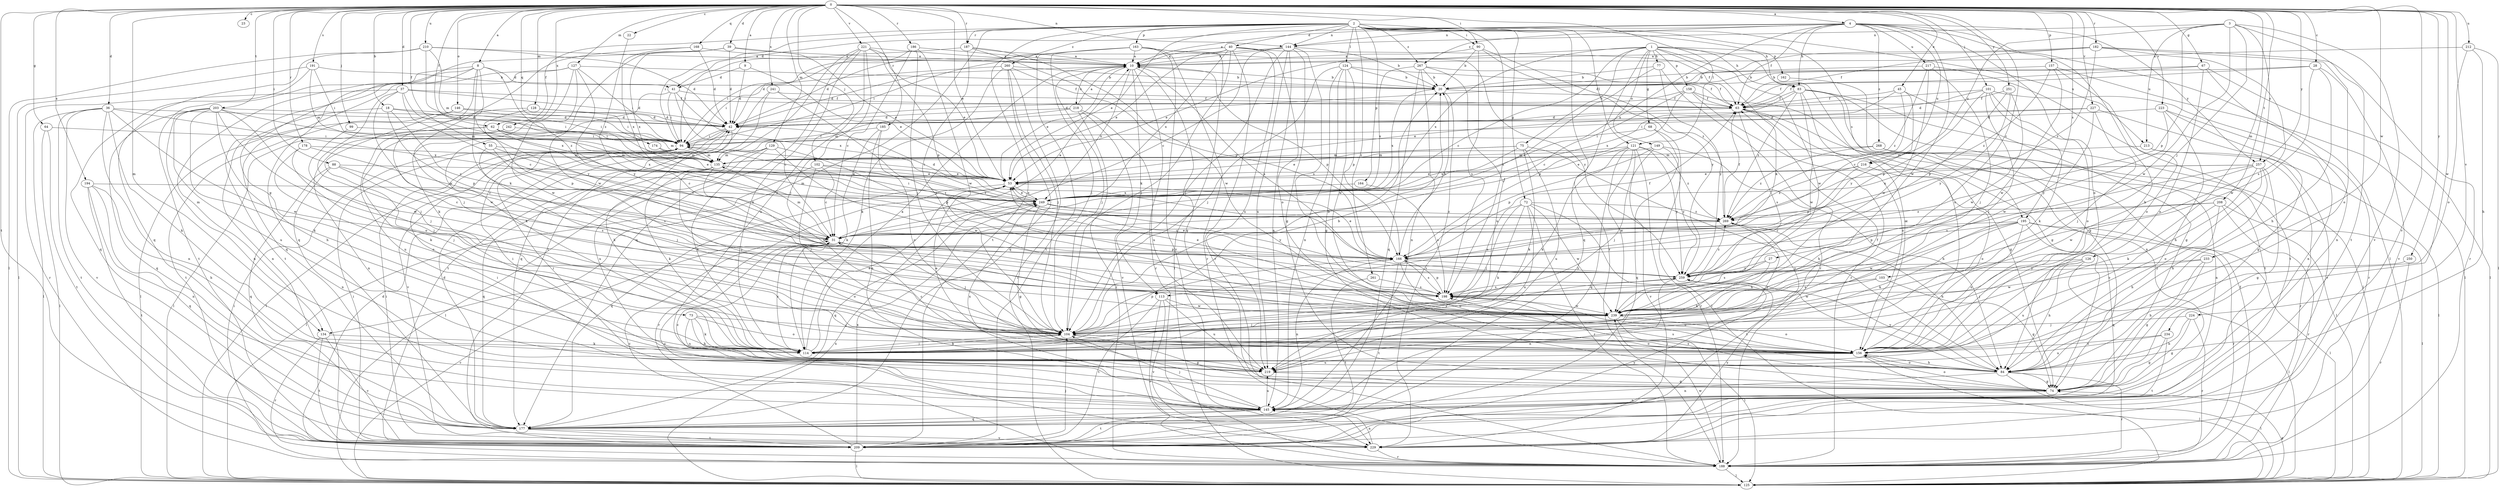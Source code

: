 strict digraph  {
0;
1;
2;
3;
4;
8;
9;
10;
18;
20;
22;
23;
27;
28;
31;
36;
37;
39;
40;
41;
42;
45;
53;
55;
62;
63;
64;
67;
68;
72;
73;
74;
75;
77;
83;
84;
88;
90;
94;
99;
101;
102;
103;
104;
113;
114;
121;
124;
125;
126;
127;
128;
129;
134;
135;
144;
145;
146;
149;
156;
157;
158;
162;
163;
164;
166;
168;
174;
177;
178;
182;
185;
186;
187;
188;
191;
194;
195;
198;
203;
208;
209;
210;
212;
213;
216;
217;
218;
219;
221;
223;
224;
227;
229;
233;
234;
239;
241;
242;
249;
250;
251;
257;
259;
260;
261;
267;
268;
269;
0 -> 4  [label=a];
0 -> 8  [label=a];
0 -> 9  [label=a];
0 -> 18  [label=b];
0 -> 22  [label=c];
0 -> 23  [label=c];
0 -> 27  [label=c];
0 -> 28  [label=c];
0 -> 36  [label=d];
0 -> 37  [label=d];
0 -> 39  [label=d];
0 -> 45  [label=e];
0 -> 53  [label=e];
0 -> 55  [label=f];
0 -> 62  [label=f];
0 -> 64  [label=g];
0 -> 67  [label=g];
0 -> 88  [label=i];
0 -> 90  [label=i];
0 -> 99  [label=j];
0 -> 101  [label=j];
0 -> 102  [label=j];
0 -> 121  [label=l];
0 -> 126  [label=m];
0 -> 127  [label=m];
0 -> 128  [label=m];
0 -> 129  [label=m];
0 -> 134  [label=m];
0 -> 144  [label=n];
0 -> 146  [label=o];
0 -> 157  [label=p];
0 -> 168  [label=q];
0 -> 174  [label=q];
0 -> 178  [label=r];
0 -> 182  [label=r];
0 -> 185  [label=r];
0 -> 186  [label=r];
0 -> 187  [label=r];
0 -> 191  [label=s];
0 -> 194  [label=s];
0 -> 195  [label=s];
0 -> 203  [label=t];
0 -> 208  [label=t];
0 -> 209  [label=t];
0 -> 210  [label=u];
0 -> 212  [label=u];
0 -> 221  [label=v];
0 -> 223  [label=v];
0 -> 224  [label=v];
0 -> 227  [label=v];
0 -> 229  [label=v];
0 -> 233  [label=w];
0 -> 234  [label=w];
0 -> 241  [label=x];
0 -> 242  [label=x];
0 -> 250  [label=y];
0 -> 251  [label=y];
0 -> 257  [label=y];
1 -> 31  [label=c];
1 -> 53  [label=e];
1 -> 68  [label=g];
1 -> 75  [label=h];
1 -> 77  [label=h];
1 -> 83  [label=h];
1 -> 113  [label=k];
1 -> 149  [label=o];
1 -> 156  [label=o];
1 -> 158  [label=p];
1 -> 162  [label=p];
1 -> 177  [label=q];
1 -> 239  [label=w];
1 -> 249  [label=x];
2 -> 40  [label=d];
2 -> 53  [label=e];
2 -> 62  [label=f];
2 -> 72  [label=g];
2 -> 83  [label=h];
2 -> 90  [label=i];
2 -> 94  [label=i];
2 -> 121  [label=l];
2 -> 124  [label=l];
2 -> 134  [label=m];
2 -> 144  [label=n];
2 -> 163  [label=p];
2 -> 164  [label=p];
2 -> 187  [label=r];
2 -> 188  [label=r];
2 -> 195  [label=s];
2 -> 198  [label=s];
2 -> 209  [label=t];
2 -> 213  [label=u];
2 -> 260  [label=z];
2 -> 261  [label=z];
2 -> 267  [label=z];
3 -> 103  [label=j];
3 -> 144  [label=n];
3 -> 166  [label=p];
3 -> 209  [label=t];
3 -> 213  [label=u];
3 -> 216  [label=u];
3 -> 229  [label=v];
3 -> 239  [label=w];
3 -> 257  [label=y];
4 -> 10  [label=a];
4 -> 41  [label=d];
4 -> 63  [label=f];
4 -> 83  [label=h];
4 -> 84  [label=h];
4 -> 125  [label=l];
4 -> 144  [label=n];
4 -> 156  [label=o];
4 -> 216  [label=u];
4 -> 217  [label=u];
4 -> 239  [label=w];
4 -> 249  [label=x];
4 -> 257  [label=y];
4 -> 267  [label=z];
4 -> 268  [label=z];
8 -> 41  [label=d];
8 -> 73  [label=g];
8 -> 104  [label=j];
8 -> 113  [label=k];
8 -> 134  [label=m];
8 -> 209  [label=t];
8 -> 259  [label=y];
8 -> 269  [label=z];
9 -> 41  [label=d];
9 -> 42  [label=d];
9 -> 53  [label=e];
10 -> 20  [label=b];
10 -> 42  [label=d];
10 -> 53  [label=e];
10 -> 74  [label=g];
10 -> 104  [label=j];
10 -> 113  [label=k];
10 -> 166  [label=p];
10 -> 188  [label=r];
10 -> 218  [label=u];
10 -> 249  [label=x];
18 -> 31  [label=c];
18 -> 42  [label=d];
18 -> 94  [label=i];
18 -> 145  [label=n];
18 -> 166  [label=p];
20 -> 63  [label=f];
20 -> 229  [label=v];
20 -> 249  [label=x];
22 -> 269  [label=z];
27 -> 114  [label=k];
27 -> 198  [label=s];
27 -> 259  [label=y];
28 -> 20  [label=b];
28 -> 63  [label=f];
28 -> 84  [label=h];
28 -> 229  [label=v];
28 -> 239  [label=w];
31 -> 10  [label=a];
31 -> 104  [label=j];
31 -> 135  [label=m];
31 -> 156  [label=o];
31 -> 166  [label=p];
36 -> 42  [label=d];
36 -> 114  [label=k];
36 -> 125  [label=l];
36 -> 145  [label=n];
36 -> 209  [label=t];
36 -> 229  [label=v];
36 -> 239  [label=w];
36 -> 249  [label=x];
37 -> 31  [label=c];
37 -> 42  [label=d];
37 -> 63  [label=f];
37 -> 104  [label=j];
37 -> 188  [label=r];
37 -> 239  [label=w];
37 -> 249  [label=x];
39 -> 10  [label=a];
39 -> 42  [label=d];
39 -> 53  [label=e];
39 -> 177  [label=q];
39 -> 239  [label=w];
39 -> 249  [label=x];
40 -> 10  [label=a];
40 -> 53  [label=e];
40 -> 63  [label=f];
40 -> 94  [label=i];
40 -> 104  [label=j];
40 -> 156  [label=o];
40 -> 188  [label=r];
40 -> 219  [label=u];
40 -> 249  [label=x];
41 -> 31  [label=c];
41 -> 63  [label=f];
41 -> 94  [label=i];
41 -> 114  [label=k];
41 -> 249  [label=x];
42 -> 94  [label=i];
42 -> 114  [label=k];
42 -> 125  [label=l];
42 -> 229  [label=v];
45 -> 31  [label=c];
45 -> 63  [label=f];
45 -> 74  [label=g];
45 -> 249  [label=x];
45 -> 259  [label=y];
53 -> 94  [label=i];
53 -> 177  [label=q];
53 -> 188  [label=r];
53 -> 249  [label=x];
55 -> 31  [label=c];
55 -> 104  [label=j];
55 -> 135  [label=m];
55 -> 198  [label=s];
62 -> 31  [label=c];
62 -> 94  [label=i];
62 -> 125  [label=l];
62 -> 135  [label=m];
62 -> 145  [label=n];
62 -> 249  [label=x];
63 -> 42  [label=d];
63 -> 74  [label=g];
63 -> 156  [label=o];
63 -> 198  [label=s];
64 -> 94  [label=i];
64 -> 125  [label=l];
64 -> 209  [label=t];
67 -> 20  [label=b];
67 -> 63  [label=f];
67 -> 125  [label=l];
67 -> 145  [label=n];
67 -> 156  [label=o];
68 -> 94  [label=i];
68 -> 125  [label=l];
68 -> 177  [label=q];
72 -> 84  [label=h];
72 -> 104  [label=j];
72 -> 114  [label=k];
72 -> 188  [label=r];
72 -> 198  [label=s];
72 -> 219  [label=u];
72 -> 239  [label=w];
72 -> 269  [label=z];
73 -> 84  [label=h];
73 -> 104  [label=j];
73 -> 114  [label=k];
73 -> 156  [label=o];
73 -> 219  [label=u];
74 -> 94  [label=i];
74 -> 145  [label=n];
74 -> 156  [label=o];
74 -> 198  [label=s];
74 -> 249  [label=x];
75 -> 53  [label=e];
75 -> 84  [label=h];
75 -> 114  [label=k];
75 -> 135  [label=m];
75 -> 219  [label=u];
75 -> 249  [label=x];
77 -> 20  [label=b];
77 -> 31  [label=c];
77 -> 188  [label=r];
77 -> 259  [label=y];
83 -> 53  [label=e];
83 -> 63  [label=f];
83 -> 125  [label=l];
83 -> 145  [label=n];
83 -> 156  [label=o];
83 -> 209  [label=t];
83 -> 239  [label=w];
83 -> 269  [label=z];
84 -> 74  [label=g];
84 -> 125  [label=l];
84 -> 145  [label=n];
84 -> 156  [label=o];
84 -> 188  [label=r];
84 -> 198  [label=s];
84 -> 259  [label=y];
88 -> 31  [label=c];
88 -> 53  [label=e];
88 -> 145  [label=n];
88 -> 177  [label=q];
88 -> 198  [label=s];
90 -> 10  [label=a];
90 -> 20  [label=b];
90 -> 198  [label=s];
90 -> 259  [label=y];
90 -> 269  [label=z];
94 -> 135  [label=m];
99 -> 94  [label=i];
99 -> 104  [label=j];
101 -> 42  [label=d];
101 -> 63  [label=f];
101 -> 104  [label=j];
101 -> 114  [label=k];
101 -> 156  [label=o];
101 -> 166  [label=p];
101 -> 188  [label=r];
102 -> 31  [label=c];
102 -> 53  [label=e];
102 -> 104  [label=j];
102 -> 125  [label=l];
102 -> 269  [label=z];
103 -> 74  [label=g];
103 -> 198  [label=s];
103 -> 239  [label=w];
104 -> 20  [label=b];
104 -> 74  [label=g];
104 -> 114  [label=k];
104 -> 156  [label=o];
104 -> 166  [label=p];
104 -> 259  [label=y];
113 -> 188  [label=r];
113 -> 209  [label=t];
113 -> 219  [label=u];
113 -> 229  [label=v];
113 -> 239  [label=w];
114 -> 10  [label=a];
114 -> 20  [label=b];
114 -> 31  [label=c];
114 -> 53  [label=e];
114 -> 104  [label=j];
114 -> 269  [label=z];
121 -> 53  [label=e];
121 -> 114  [label=k];
121 -> 135  [label=m];
121 -> 177  [label=q];
121 -> 188  [label=r];
121 -> 229  [label=v];
121 -> 239  [label=w];
121 -> 259  [label=y];
121 -> 269  [label=z];
124 -> 20  [label=b];
124 -> 63  [label=f];
124 -> 74  [label=g];
124 -> 104  [label=j];
124 -> 145  [label=n];
124 -> 166  [label=p];
124 -> 239  [label=w];
125 -> 31  [label=c];
125 -> 74  [label=g];
125 -> 249  [label=x];
126 -> 84  [label=h];
126 -> 104  [label=j];
126 -> 125  [label=l];
126 -> 219  [label=u];
126 -> 259  [label=y];
127 -> 20  [label=b];
127 -> 94  [label=i];
127 -> 114  [label=k];
127 -> 177  [label=q];
127 -> 209  [label=t];
127 -> 239  [label=w];
127 -> 259  [label=y];
128 -> 42  [label=d];
128 -> 94  [label=i];
128 -> 125  [label=l];
128 -> 166  [label=p];
129 -> 114  [label=k];
129 -> 125  [label=l];
129 -> 135  [label=m];
129 -> 166  [label=p];
129 -> 219  [label=u];
129 -> 239  [label=w];
134 -> 114  [label=k];
134 -> 188  [label=r];
134 -> 209  [label=t];
134 -> 229  [label=v];
135 -> 53  [label=e];
135 -> 104  [label=j];
135 -> 114  [label=k];
135 -> 177  [label=q];
135 -> 239  [label=w];
144 -> 10  [label=a];
144 -> 20  [label=b];
144 -> 31  [label=c];
144 -> 74  [label=g];
144 -> 94  [label=i];
144 -> 104  [label=j];
144 -> 145  [label=n];
144 -> 198  [label=s];
144 -> 219  [label=u];
145 -> 31  [label=c];
145 -> 94  [label=i];
145 -> 104  [label=j];
145 -> 177  [label=q];
145 -> 209  [label=t];
145 -> 219  [label=u];
146 -> 42  [label=d];
146 -> 94  [label=i];
146 -> 156  [label=o];
146 -> 209  [label=t];
149 -> 84  [label=h];
149 -> 104  [label=j];
149 -> 135  [label=m];
149 -> 166  [label=p];
149 -> 259  [label=y];
156 -> 31  [label=c];
156 -> 53  [label=e];
156 -> 84  [label=h];
156 -> 104  [label=j];
156 -> 125  [label=l];
156 -> 219  [label=u];
157 -> 20  [label=b];
157 -> 125  [label=l];
157 -> 156  [label=o];
157 -> 239  [label=w];
157 -> 269  [label=z];
158 -> 31  [label=c];
158 -> 42  [label=d];
158 -> 63  [label=f];
158 -> 74  [label=g];
158 -> 166  [label=p];
158 -> 188  [label=r];
162 -> 74  [label=g];
163 -> 10  [label=a];
163 -> 42  [label=d];
163 -> 104  [label=j];
163 -> 125  [label=l];
163 -> 188  [label=r];
163 -> 209  [label=t];
163 -> 229  [label=v];
163 -> 259  [label=y];
164 -> 198  [label=s];
164 -> 249  [label=x];
166 -> 20  [label=b];
166 -> 53  [label=e];
166 -> 63  [label=f];
166 -> 145  [label=n];
166 -> 156  [label=o];
166 -> 198  [label=s];
166 -> 209  [label=t];
166 -> 259  [label=y];
168 -> 10  [label=a];
168 -> 42  [label=d];
168 -> 239  [label=w];
168 -> 249  [label=x];
174 -> 53  [label=e];
174 -> 135  [label=m];
177 -> 42  [label=d];
177 -> 209  [label=t];
177 -> 229  [label=v];
178 -> 31  [label=c];
178 -> 104  [label=j];
178 -> 135  [label=m];
178 -> 156  [label=o];
182 -> 10  [label=a];
182 -> 42  [label=d];
182 -> 63  [label=f];
182 -> 156  [label=o];
182 -> 188  [label=r];
182 -> 198  [label=s];
182 -> 269  [label=z];
185 -> 94  [label=i];
185 -> 114  [label=k];
185 -> 145  [label=n];
185 -> 156  [label=o];
186 -> 10  [label=a];
186 -> 31  [label=c];
186 -> 42  [label=d];
186 -> 104  [label=j];
186 -> 239  [label=w];
187 -> 10  [label=a];
187 -> 94  [label=i];
187 -> 104  [label=j];
187 -> 166  [label=p];
187 -> 239  [label=w];
188 -> 42  [label=d];
188 -> 63  [label=f];
188 -> 94  [label=i];
188 -> 125  [label=l];
188 -> 239  [label=w];
191 -> 20  [label=b];
191 -> 94  [label=i];
191 -> 125  [label=l];
191 -> 135  [label=m];
191 -> 177  [label=q];
194 -> 84  [label=h];
194 -> 145  [label=n];
194 -> 177  [label=q];
194 -> 209  [label=t];
194 -> 249  [label=x];
195 -> 31  [label=c];
195 -> 114  [label=k];
195 -> 125  [label=l];
195 -> 156  [label=o];
195 -> 166  [label=p];
195 -> 177  [label=q];
195 -> 188  [label=r];
195 -> 239  [label=w];
198 -> 53  [label=e];
198 -> 156  [label=o];
198 -> 166  [label=p];
198 -> 239  [label=w];
203 -> 42  [label=d];
203 -> 84  [label=h];
203 -> 104  [label=j];
203 -> 114  [label=k];
203 -> 135  [label=m];
203 -> 145  [label=n];
203 -> 177  [label=q];
203 -> 219  [label=u];
203 -> 239  [label=w];
208 -> 31  [label=c];
208 -> 84  [label=h];
208 -> 125  [label=l];
208 -> 156  [label=o];
208 -> 188  [label=r];
208 -> 269  [label=z];
209 -> 31  [label=c];
209 -> 94  [label=i];
209 -> 104  [label=j];
209 -> 125  [label=l];
209 -> 249  [label=x];
209 -> 259  [label=y];
210 -> 10  [label=a];
210 -> 42  [label=d];
210 -> 53  [label=e];
210 -> 125  [label=l];
210 -> 135  [label=m];
210 -> 177  [label=q];
212 -> 10  [label=a];
212 -> 84  [label=h];
212 -> 125  [label=l];
212 -> 156  [label=o];
213 -> 125  [label=l];
213 -> 135  [label=m];
213 -> 188  [label=r];
216 -> 53  [label=e];
216 -> 156  [label=o];
216 -> 166  [label=p];
216 -> 269  [label=z];
217 -> 20  [label=b];
217 -> 104  [label=j];
217 -> 209  [label=t];
217 -> 239  [label=w];
217 -> 269  [label=z];
218 -> 10  [label=a];
218 -> 42  [label=d];
218 -> 135  [label=m];
218 -> 188  [label=r];
218 -> 219  [label=u];
218 -> 229  [label=v];
219 -> 63  [label=f];
219 -> 74  [label=g];
219 -> 94  [label=i];
221 -> 10  [label=a];
221 -> 53  [label=e];
221 -> 104  [label=j];
221 -> 114  [label=k];
221 -> 166  [label=p];
221 -> 177  [label=q];
221 -> 209  [label=t];
221 -> 219  [label=u];
223 -> 42  [label=d];
223 -> 74  [label=g];
223 -> 84  [label=h];
223 -> 145  [label=n];
223 -> 259  [label=y];
224 -> 74  [label=g];
224 -> 84  [label=h];
224 -> 104  [label=j];
224 -> 188  [label=r];
227 -> 42  [label=d];
227 -> 94  [label=i];
227 -> 104  [label=j];
227 -> 229  [label=v];
227 -> 239  [label=w];
229 -> 31  [label=c];
229 -> 94  [label=i];
229 -> 145  [label=n];
229 -> 188  [label=r];
229 -> 259  [label=y];
233 -> 74  [label=g];
233 -> 84  [label=h];
233 -> 239  [label=w];
233 -> 259  [label=y];
234 -> 74  [label=g];
234 -> 156  [label=o];
234 -> 209  [label=t];
234 -> 219  [label=u];
239 -> 104  [label=j];
239 -> 125  [label=l];
239 -> 156  [label=o];
241 -> 63  [label=f];
241 -> 177  [label=q];
241 -> 198  [label=s];
241 -> 209  [label=t];
242 -> 94  [label=i];
242 -> 114  [label=k];
242 -> 219  [label=u];
249 -> 42  [label=d];
249 -> 53  [label=e];
249 -> 74  [label=g];
249 -> 177  [label=q];
249 -> 259  [label=y];
249 -> 269  [label=z];
250 -> 188  [label=r];
250 -> 259  [label=y];
251 -> 63  [label=f];
251 -> 166  [label=p];
251 -> 239  [label=w];
251 -> 259  [label=y];
257 -> 53  [label=e];
257 -> 74  [label=g];
257 -> 84  [label=h];
257 -> 114  [label=k];
257 -> 156  [label=o];
257 -> 198  [label=s];
257 -> 239  [label=w];
257 -> 249  [label=x];
259 -> 10  [label=a];
259 -> 53  [label=e];
259 -> 145  [label=n];
259 -> 198  [label=s];
259 -> 269  [label=z];
260 -> 20  [label=b];
260 -> 63  [label=f];
260 -> 94  [label=i];
260 -> 104  [label=j];
260 -> 114  [label=k];
260 -> 125  [label=l];
260 -> 177  [label=q];
261 -> 198  [label=s];
261 -> 209  [label=t];
267 -> 20  [label=b];
267 -> 63  [label=f];
267 -> 145  [label=n];
267 -> 177  [label=q];
267 -> 219  [label=u];
267 -> 249  [label=x];
268 -> 125  [label=l];
268 -> 135  [label=m];
268 -> 145  [label=n];
268 -> 269  [label=z];
269 -> 31  [label=c];
269 -> 63  [label=f];
269 -> 84  [label=h];
269 -> 94  [label=i];
269 -> 209  [label=t];
}
